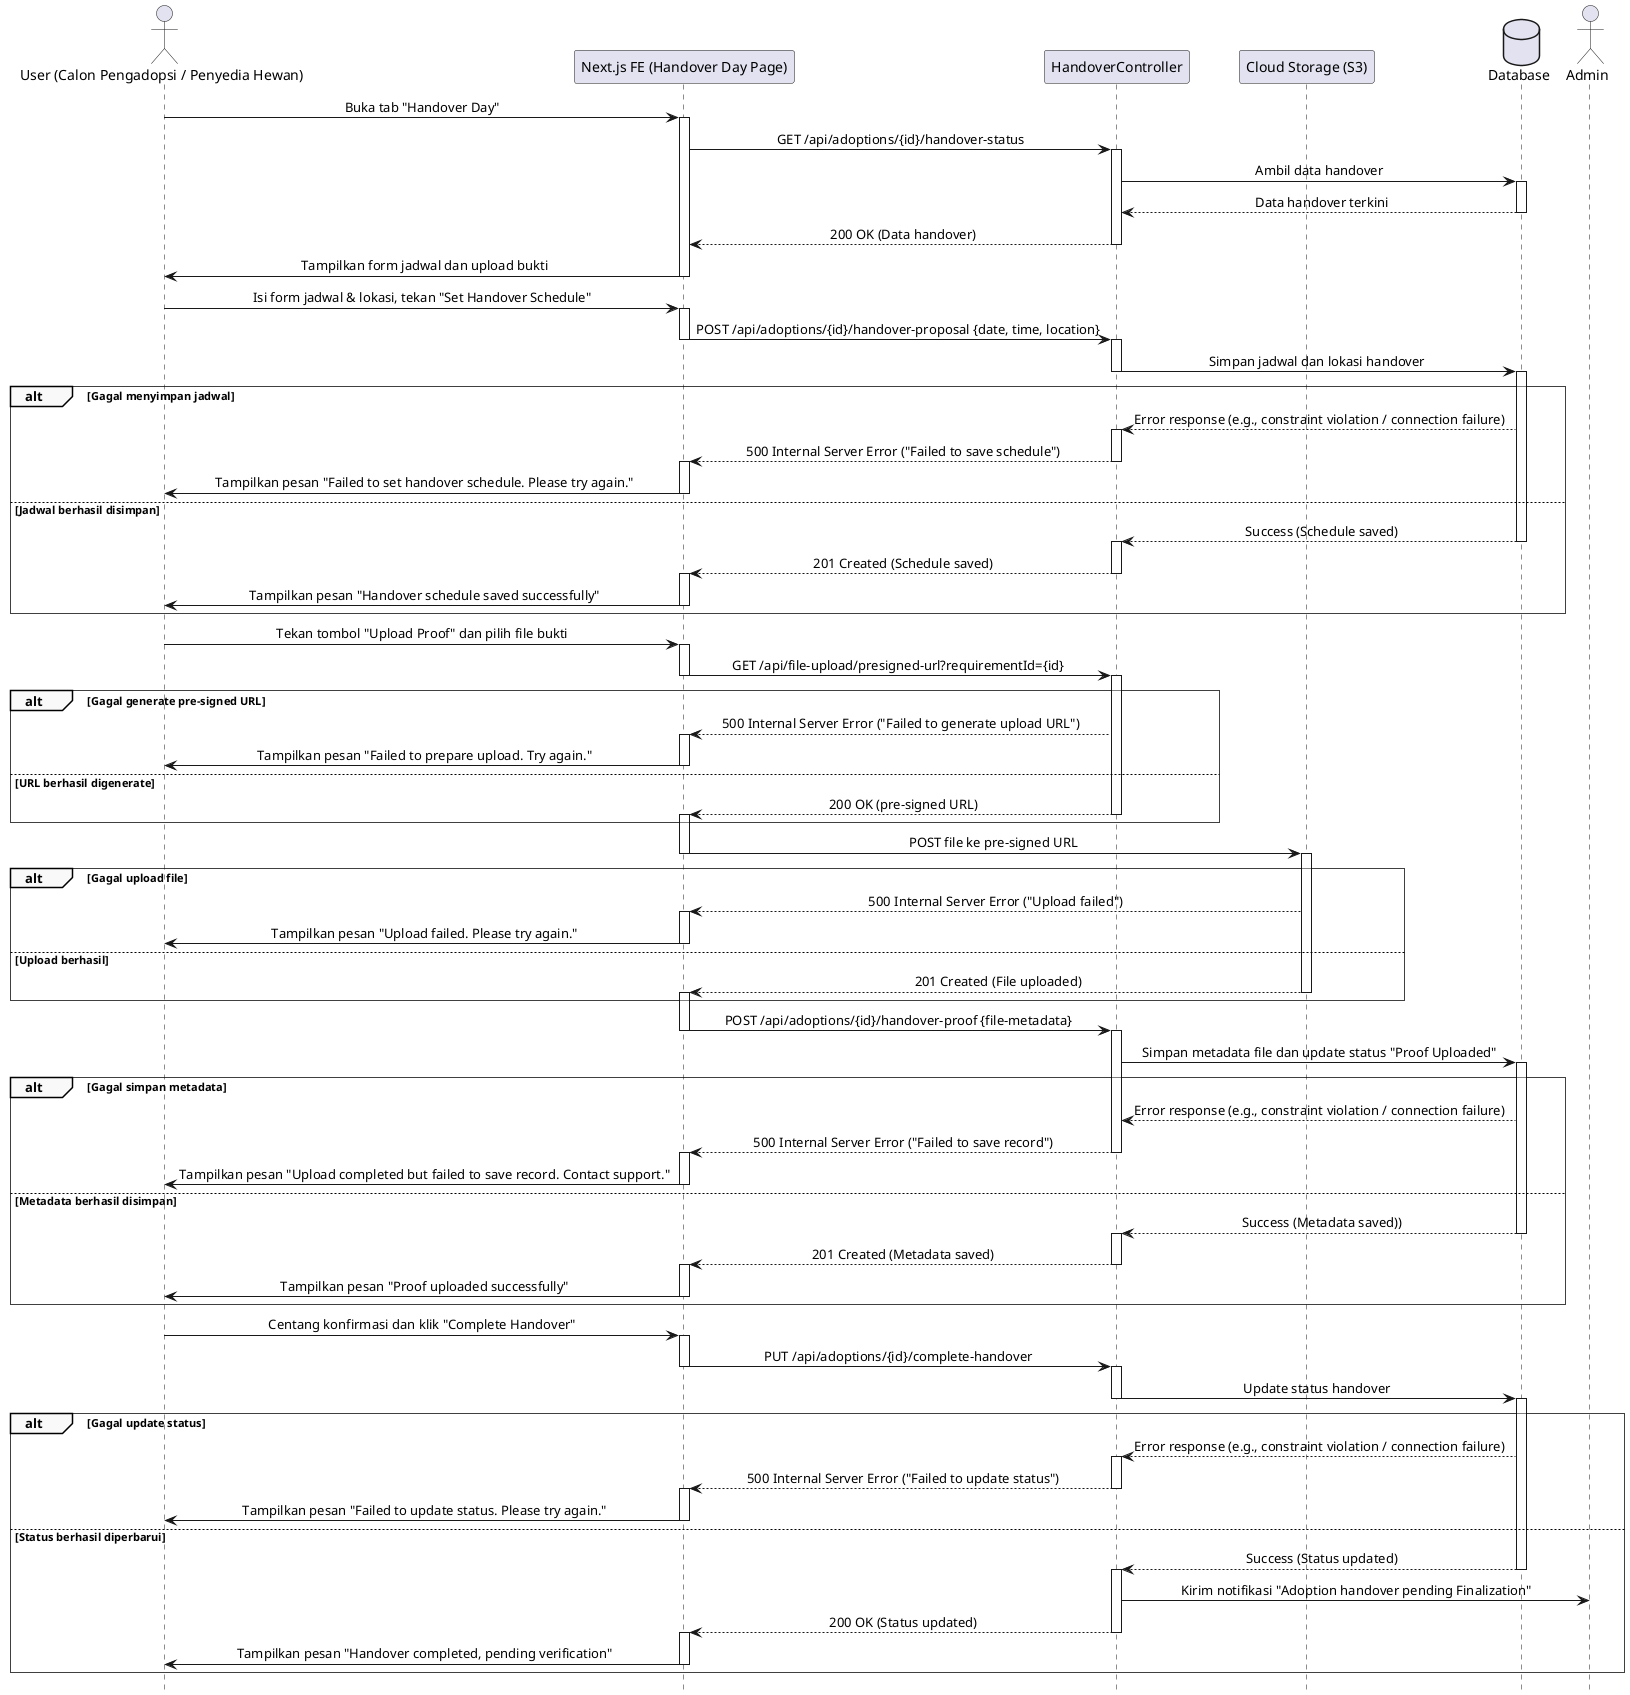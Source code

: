 @startuml
' === Styling ===
skinparam sequence {
    LifelineFooterStrategy none
    MessageAlign center
    ArrowThickness 1
    ParticipantPadding 20
    GroupBorderThickness 0.5
    GroupBackgroundColor #F9F9F9
}
hide footbox

' === Participants ===
actor "User (Calon Pengadopsi / Penyedia Hewan)" as User
participant "Next.js FE (Handover Day Page)" as FE
participant "HandoverController" as BE
participant "Cloud Storage (S3)" as Storage
database "Database" as DB
actor "Admin" as Admin

'== Membuka Halaman Handover Day ==
User -> FE: Buka tab "Handover Day"
activate FE
FE -> BE: GET /api/adoptions/{id}/handover-status
activate BE
BE -> DB: Ambil data handover
activate DB
DB --> BE: Data handover terkini
deactivate DB
BE --> FE: 200 OK (Data handover)
deactivate BE
FE -> User: Tampilkan form jadwal dan upload bukti
deactivate FE

'== Menentukan Jadwal dan Lokasi ==
User -> FE: Isi form jadwal & lokasi, tekan "Set Handover Schedule"
activate FE
FE -> BE: POST /api/adoptions/{id}/handover-proposal {date, time, location}
deactivate FE
activate BE
BE -> DB: Simpan jadwal dan lokasi handover
deactivate BE
activate DB

alt Gagal menyimpan jadwal
    DB --> BE: Error response (e.g., constraint violation / connection failure)
    activate BE
    BE --> FE: 500 Internal Server Error ("Failed to save schedule")
    deactivate BE
    activate FE
    FE -> User: Tampilkan pesan "Failed to set handover schedule. Please try again."
    deactivate FE
else Jadwal berhasil disimpan
    DB --> BE: Success (Schedule saved)
    deactivate DB
    activate BE
    BE --> FE: 201 Created (Schedule saved)
    deactivate BE
    activate FE
    FE -> User: Tampilkan pesan "Handover schedule saved successfully"
    deactivate FE
end

'== Mengunggah Bukti Hand Over ==
User -> FE: Tekan tombol "Upload Proof" dan pilih file bukti
activate FE
FE -> BE: GET /api/file-upload/presigned-url?requirementId={id}
deactivate FE
activate BE

alt Gagal generate pre-signed URL
    BE --> FE: 500 Internal Server Error ("Failed to generate upload URL")
    activate FE
    FE -> User: Tampilkan pesan "Failed to prepare upload. Try again."
    deactivate FE

else URL berhasil digenerate
    BE --> FE: 200 OK (pre-signed URL)
    deactivate BE
    activate FE
end

FE -> Storage: POST file ke pre-signed URL
deactivate FE
activate Storage

alt Gagal upload file
    Storage --> FE: 500 Internal Server Error ("Upload failed")
    activate FE
    FE -> User: Tampilkan pesan "Upload failed. Please try again."
    deactivate FE
else Upload berhasil
    Storage --> FE: 201 Created (File uploaded)
    deactivate Storage
    activate FE
end

FE -> BE: POST /api/adoptions/{id}/handover-proof {file-metadata}
deactivate FE
activate BE
BE -> DB: Simpan metadata file dan update status "Proof Uploaded"
activate DB

alt Gagal simpan metadata
    DB --> BE: Error response (e.g., constraint violation / connection failure)
    BE --> FE: 500 Internal Server Error ("Failed to save record")
    deactivate BE
    activate FE
    FE -> User: Tampilkan pesan "Upload completed but failed to save record. Contact support."
    deactivate FE
else Metadata berhasil disimpan
    DB --> BE: Success (Metadata saved))
    deactivate DB
    activate BE
    BE --> FE: 201 Created (Metadata saved)
    deactivate BE
    activate FE
    FE -> User: Tampilkan pesan "Proof uploaded successfully"
    deactivate FE
end

'== Menyelesaikan Proses Handover ==
User -> FE: Centang konfirmasi dan klik "Complete Handover"
activate FE
FE -> BE: PUT /api/adoptions/{id}/complete-handover
deactivate FE
activate BE
BE -> DB: Update status handover
deactivate BE
activate DB

alt Gagal update status
    DB --> BE: Error response (e.g., constraint violation / connection failure)
    activate BE
    BE --> FE: 500 Internal Server Error ("Failed to update status")
    deactivate BE
    activate FE
    FE -> User: Tampilkan pesan "Failed to update status. Please try again."
    deactivate FE
else Status berhasil diperbarui
    DB --> BE: Success (Status updated)
    deactivate DB
    activate BE
    BE -> Admin: Kirim notifikasi "Adoption handover pending Finalization"

    BE --> FE: 200 OK (Status updated)
    deactivate BE
    activate FE
    FE -> User: Tampilkan pesan "Handover completed, pending verification"
    deactivate FE
'    note right of Admin
'        Admin akan melakukan proses
'        finalisasi dan verifikasi handover
'    end note
end

@enduml